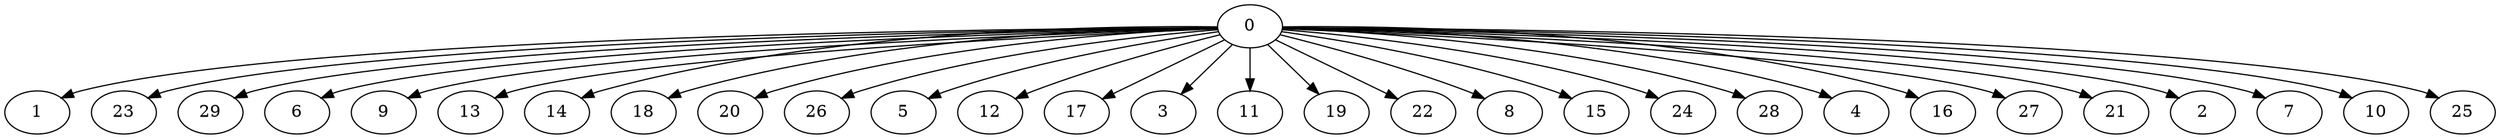 digraph "Fork_Nodes_30_CCR_2.00_WeightType_Random_GB" {
	graph ["Duplicate states"=0,
		GraphType=Fork,
		"Max states in OPEN"=0,
		Modes="120000ms; topo-ordered tasks, ; Pruning: task equivalence, fixed order ready list, ; F-value: ; Optimisation: best schedule length (\
SL) optimisation on equal, ",
		NumberOfTasks=30,
		"Pruned using list schedule length"=1011239084,
		"States removed from OPEN"=0,
		TargetSystem="Homogeneous-16",
		"Time to schedule (ms)"=91556,
		"Total idle time"=304,
		"Total schedule length"=37,
		"Total sequential time"=207,
		"Total states created"=1553422383
	];
	0	["Finish time"=9,
		Processor=0,
		"Start time"=0,
		Weight=9];
	1	["Finish time"=28,
		Processor=1,
		"Start time"=18,
		Weight=10];
	0 -> 1	[Weight=9];
	23	["Finish time"=26,
		Processor=2,
		"Start time"=16,
		Weight=10];
	0 -> 23	[Weight=7];
	29	["Finish time"=28,
		Processor=0,
		"Start time"=18,
		Weight=10];
	0 -> 29	[Weight=23];
	6	["Finish time"=27,
		Processor=3,
		"Start time"=18,
		Weight=9];
	0 -> 6	[Weight=9];
	9	["Finish time"=18,
		Processor=0,
		"Start time"=9,
		Weight=9];
	0 -> 9	[Weight=21];
	13	["Finish time"=34,
		Processor=4,
		"Start time"=25,
		Weight=9];
	0 -> 13	[Weight=16];
	14	["Finish time"=27,
		Processor=5,
		"Start time"=18,
		Weight=9];
	0 -> 14	[Weight=9];
	18	["Finish time"=30,
		Processor=6,
		"Start time"=21,
		Weight=9];
	0 -> 18	[Weight=12];
	20	["Finish time"=34,
		Processor=7,
		"Start time"=25,
		Weight=9];
	0 -> 20	[Weight=16];
	26	["Finish time"=32,
		Processor=8,
		"Start time"=23,
		Weight=9];
	0 -> 26	[Weight=14];
	5	["Finish time"=31,
		Processor=9,
		"Start time"=23,
		Weight=8];
	0 -> 5	[Weight=14];
	12	["Finish time"=36,
		Processor=10,
		"Start time"=28,
		Weight=8];
	0 -> 12	[Weight=19];
	17	["Finish time"=29,
		Processor=11,
		"Start time"=21,
		Weight=8];
	0 -> 17	[Weight=12];
	3	["Finish time"=21,
		Processor=12,
		"Start time"=14,
		Weight=7];
	0 -> 3	[Weight=5];
	11	["Finish time"=23,
		Processor=13,
		"Start time"=16,
		Weight=7];
	0 -> 11	[Weight=7];
	19	["Finish time"=25,
		Processor=14,
		"Start time"=18,
		Weight=7];
	0 -> 19	[Weight=9];
	22	["Finish time"=30,
		Processor=15,
		"Start time"=23,
		Weight=7];
	0 -> 22	[Weight=14];
	8	["Finish time"=37,
		Processor=14,
		"Start time"=31,
		Weight=6];
	0 -> 8	[Weight=19];
	15	["Finish time"=36,
		Processor=15,
		"Start time"=30,
		Weight=6];
	0 -> 15	[Weight=19];
	24	["Finish time"=34,
		Processor=0,
		"Start time"=28,
		Weight=6];
	0 -> 24	[Weight=23];
	28	["Finish time"=31,
		Processor=14,
		"Start time"=25,
		Weight=6];
	0 -> 28	[Weight=16];
	4	["Finish time"=31,
		Processor=13,
		"Start time"=26,
		Weight=5];
	0 -> 4	[Weight=16];
	16	["Finish time"=37,
		Processor=13,
		"Start time"=32,
		Weight=5];
	0 -> 16	[Weight=23];
	27	["Finish time"=28,
		Processor=12,
		"Start time"=23,
		Weight=5];
	0 -> 27	[Weight=14];
	21	["Finish time"=20,
		Processor=15,
		"Start time"=16,
		Weight=4];
	0 -> 21	[Weight=7];
	2	["Finish time"=26,
		Processor=13,
		"Start time"=23,
		Weight=3];
	0 -> 2	[Weight=14];
	7	["Finish time"=31,
		Processor=12,
		"Start time"=28,
		Weight=3];
	0 -> 7	[Weight=16];
	10	["Finish time"=33,
		Processor=12,
		"Start time"=31,
		Weight=2];
	0 -> 10	[Weight=19];
	25	["Finish time"=23,
		Processor=15,
		"Start time"=21,
		Weight=2];
	0 -> 25	[Weight=12];
}
